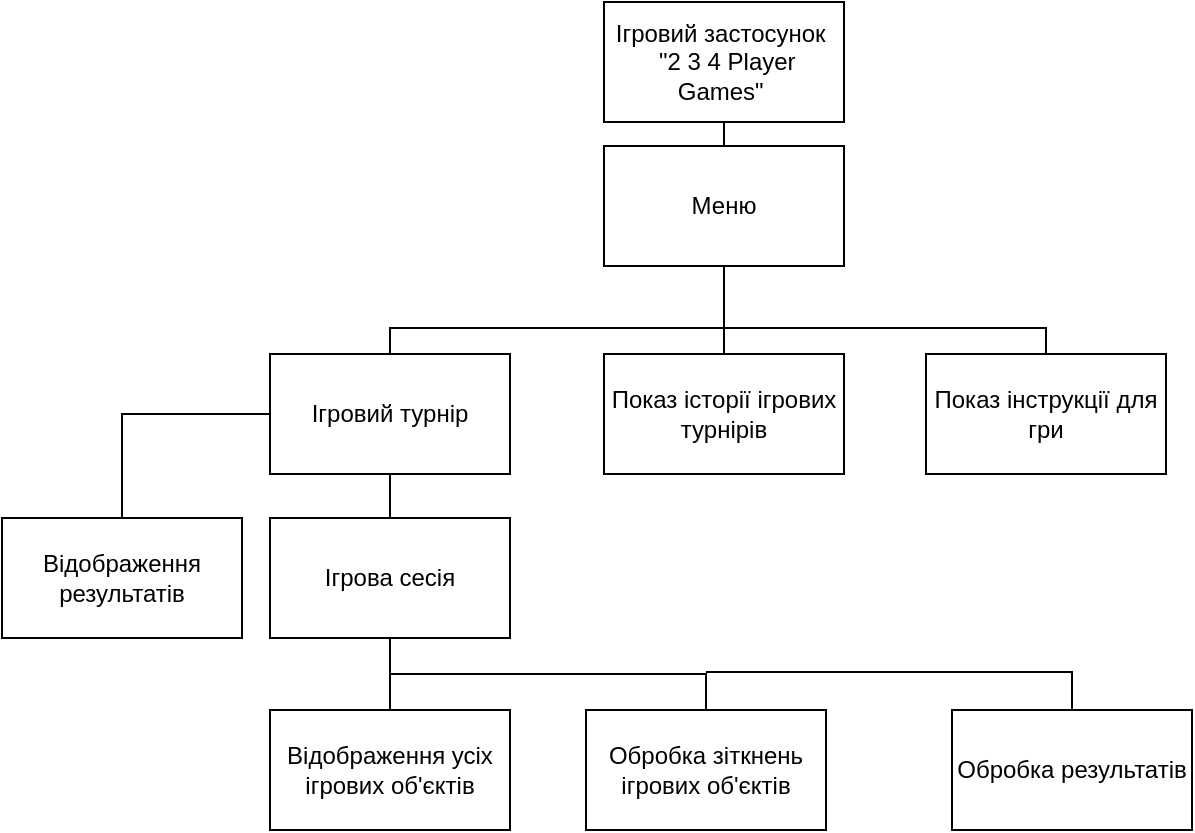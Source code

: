 <mxfile version="27.0.5">
  <diagram name="Сторінка-1" id="ahNhhIipofC9dL7V7FC7">
    <mxGraphModel dx="1281" dy="660" grid="0" gridSize="10" guides="1" tooltips="1" connect="1" arrows="1" fold="1" page="1" pageScale="1" pageWidth="827" pageHeight="1169" math="0" shadow="0">
      <root>
        <mxCell id="0" />
        <mxCell id="1" parent="0" />
        <mxCell id="QT-0BrM0uDjrHM_gKmeh-1" value="Ігровий застосунок&amp;nbsp; &amp;nbsp;&quot;2 3 4 Player Games&quot;&amp;nbsp;" style="rounded=0;whiteSpace=wrap;html=1;" parent="1" vertex="1">
          <mxGeometry x="313" y="66" width="120" height="60" as="geometry" />
        </mxCell>
        <mxCell id="QT-0BrM0uDjrHM_gKmeh-2" value="Меню" style="rounded=0;whiteSpace=wrap;html=1;" parent="1" vertex="1">
          <mxGeometry x="313" y="138" width="120" height="60" as="geometry" />
        </mxCell>
        <mxCell id="QT-0BrM0uDjrHM_gKmeh-3" value="Ігровий турнір" style="rounded=0;whiteSpace=wrap;html=1;" parent="1" vertex="1">
          <mxGeometry x="146" y="242" width="120" height="60" as="geometry" />
        </mxCell>
        <mxCell id="QT-0BrM0uDjrHM_gKmeh-4" value="" style="endArrow=none;html=1;rounded=0;exitX=0.5;exitY=1;exitDx=0;exitDy=0;entryX=0.5;entryY=0;entryDx=0;entryDy=0;" parent="1" source="QT-0BrM0uDjrHM_gKmeh-1" target="QT-0BrM0uDjrHM_gKmeh-2" edge="1">
          <mxGeometry width="50" height="50" relative="1" as="geometry">
            <mxPoint x="434" y="369" as="sourcePoint" />
            <mxPoint x="484" y="319" as="targetPoint" />
          </mxGeometry>
        </mxCell>
        <mxCell id="QT-0BrM0uDjrHM_gKmeh-5" value="" style="endArrow=none;html=1;rounded=0;exitX=0.5;exitY=0;exitDx=0;exitDy=0;entryX=0.5;entryY=1;entryDx=0;entryDy=0;" parent="1" source="QT-0BrM0uDjrHM_gKmeh-3" target="QT-0BrM0uDjrHM_gKmeh-2" edge="1">
          <mxGeometry width="50" height="50" relative="1" as="geometry">
            <mxPoint x="434" y="369" as="sourcePoint" />
            <mxPoint x="484" y="319" as="targetPoint" />
            <Array as="points">
              <mxPoint x="206" y="229" />
              <mxPoint x="373" y="229" />
            </Array>
          </mxGeometry>
        </mxCell>
        <mxCell id="QT-0BrM0uDjrHM_gKmeh-6" value="Показ історії ігрових турнірів" style="rounded=0;whiteSpace=wrap;html=1;" parent="1" vertex="1">
          <mxGeometry x="313" y="242" width="120" height="60" as="geometry" />
        </mxCell>
        <mxCell id="QT-0BrM0uDjrHM_gKmeh-7" value="" style="endArrow=none;html=1;rounded=0;exitX=0.5;exitY=0;exitDx=0;exitDy=0;" parent="1" source="QT-0BrM0uDjrHM_gKmeh-6" edge="1">
          <mxGeometry width="50" height="50" relative="1" as="geometry">
            <mxPoint x="601" y="369" as="sourcePoint" />
            <mxPoint x="373" y="229" as="targetPoint" />
            <Array as="points">
              <mxPoint x="373" y="229" />
            </Array>
          </mxGeometry>
        </mxCell>
        <mxCell id="QT-0BrM0uDjrHM_gKmeh-8" value="Показ інструкції для гри" style="rounded=0;whiteSpace=wrap;html=1;" parent="1" vertex="1">
          <mxGeometry x="474" y="242" width="120" height="60" as="geometry" />
        </mxCell>
        <mxCell id="QT-0BrM0uDjrHM_gKmeh-9" value="" style="endArrow=none;html=1;rounded=0;exitX=0.5;exitY=0;exitDx=0;exitDy=0;" parent="1" source="QT-0BrM0uDjrHM_gKmeh-8" edge="1">
          <mxGeometry width="50" height="50" relative="1" as="geometry">
            <mxPoint x="762" y="369" as="sourcePoint" />
            <mxPoint x="370" y="229" as="targetPoint" />
            <Array as="points">
              <mxPoint x="534" y="229" />
            </Array>
          </mxGeometry>
        </mxCell>
        <mxCell id="QT-0BrM0uDjrHM_gKmeh-10" value="Ігрова сесія" style="rounded=0;whiteSpace=wrap;html=1;" parent="1" vertex="1">
          <mxGeometry x="146" y="324" width="120" height="60" as="geometry" />
        </mxCell>
        <mxCell id="QT-0BrM0uDjrHM_gKmeh-12" value="" style="endArrow=none;html=1;rounded=0;exitX=0.5;exitY=1;exitDx=0;exitDy=0;entryX=0.5;entryY=0;entryDx=0;entryDy=0;" parent="1" source="QT-0BrM0uDjrHM_gKmeh-3" target="QT-0BrM0uDjrHM_gKmeh-10" edge="1">
          <mxGeometry width="50" height="50" relative="1" as="geometry">
            <mxPoint x="434" y="369" as="sourcePoint" />
            <mxPoint x="484" y="319" as="targetPoint" />
          </mxGeometry>
        </mxCell>
        <mxCell id="QT-0BrM0uDjrHM_gKmeh-13" value="Відображення усіх ігрових об&#39;єктів" style="rounded=0;whiteSpace=wrap;html=1;" parent="1" vertex="1">
          <mxGeometry x="146" y="420" width="120" height="60" as="geometry" />
        </mxCell>
        <mxCell id="QT-0BrM0uDjrHM_gKmeh-14" value="" style="endArrow=none;html=1;rounded=0;exitX=0.5;exitY=0;exitDx=0;exitDy=0;entryX=0.5;entryY=1;entryDx=0;entryDy=0;" parent="1" source="QT-0BrM0uDjrHM_gKmeh-13" target="QT-0BrM0uDjrHM_gKmeh-10" edge="1">
          <mxGeometry width="50" height="50" relative="1" as="geometry">
            <mxPoint x="434" y="369" as="sourcePoint" />
            <mxPoint x="206" y="392" as="targetPoint" />
          </mxGeometry>
        </mxCell>
        <mxCell id="QT-0BrM0uDjrHM_gKmeh-15" value="Обробка зіткнень ігрових об&#39;єктів" style="rounded=0;whiteSpace=wrap;html=1;" parent="1" vertex="1">
          <mxGeometry x="304" y="420" width="120" height="60" as="geometry" />
        </mxCell>
        <mxCell id="QT-0BrM0uDjrHM_gKmeh-16" value="" style="endArrow=none;html=1;rounded=0;exitX=0.5;exitY=0;exitDx=0;exitDy=0;entryX=0.5;entryY=1;entryDx=0;entryDy=0;" parent="1" source="QT-0BrM0uDjrHM_gKmeh-15" target="QT-0BrM0uDjrHM_gKmeh-10" edge="1">
          <mxGeometry width="50" height="50" relative="1" as="geometry">
            <mxPoint x="592" y="369" as="sourcePoint" />
            <mxPoint x="364" y="392" as="targetPoint" />
            <Array as="points">
              <mxPoint x="364" y="402" />
              <mxPoint x="206" y="402" />
            </Array>
          </mxGeometry>
        </mxCell>
        <mxCell id="QT-0BrM0uDjrHM_gKmeh-17" value="Обробка результатів" style="rounded=0;whiteSpace=wrap;html=1;" parent="1" vertex="1">
          <mxGeometry x="487" y="420" width="120" height="60" as="geometry" />
        </mxCell>
        <mxCell id="QT-0BrM0uDjrHM_gKmeh-18" value="" style="endArrow=none;html=1;rounded=0;exitX=0.5;exitY=0;exitDx=0;exitDy=0;" parent="1" source="QT-0BrM0uDjrHM_gKmeh-17" edge="1">
          <mxGeometry width="50" height="50" relative="1" as="geometry">
            <mxPoint x="775" y="369" as="sourcePoint" />
            <mxPoint x="364" y="401" as="targetPoint" />
            <Array as="points">
              <mxPoint x="547" y="401" />
            </Array>
          </mxGeometry>
        </mxCell>
        <mxCell id="QT-0BrM0uDjrHM_gKmeh-19" value="Відображення результатів" style="rounded=0;whiteSpace=wrap;html=1;" parent="1" vertex="1">
          <mxGeometry x="12" y="324" width="120" height="60" as="geometry" />
        </mxCell>
        <mxCell id="QT-0BrM0uDjrHM_gKmeh-20" value="" style="endArrow=none;html=1;rounded=0;exitX=0.5;exitY=0;exitDx=0;exitDy=0;entryX=0;entryY=0.5;entryDx=0;entryDy=0;" parent="1" source="QT-0BrM0uDjrHM_gKmeh-19" target="QT-0BrM0uDjrHM_gKmeh-3" edge="1">
          <mxGeometry width="50" height="50" relative="1" as="geometry">
            <mxPoint x="434" y="369" as="sourcePoint" />
            <mxPoint x="484" y="319" as="targetPoint" />
            <Array as="points">
              <mxPoint x="72" y="272" />
            </Array>
          </mxGeometry>
        </mxCell>
      </root>
    </mxGraphModel>
  </diagram>
</mxfile>

